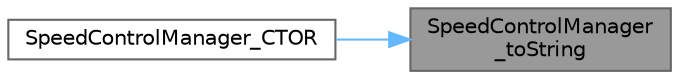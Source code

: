 digraph "SpeedControlManager_toString"
{
 // LATEX_PDF_SIZE
  bgcolor="transparent";
  edge [fontname=Helvetica,fontsize=10,labelfontname=Helvetica,labelfontsize=10];
  node [fontname=Helvetica,fontsize=10,shape=box,height=0.2,width=0.4];
  rankdir="RL";
  Node1 [id="Node000001",label="SpeedControlManager\l_toString",height=0.2,width=0.4,color="gray40", fillcolor="grey60", style="filled", fontcolor="black",tooltip="Converts the SpeedControlManager to a string representation."];
  Node1 -> Node2 [id="edge1_Node000001_Node000002",dir="back",color="steelblue1",style="solid",tooltip=" "];
  Node2 [id="Node000002",label="SpeedControlManager_CTOR",height=0.2,width=0.4,color="grey40", fillcolor="white", style="filled",URL="$_speed_control_manager_8c.html#a840d63c1dae96bad2a6bf92f9717ef07",tooltip="Constructor for the Speed Control Manager."];
}
